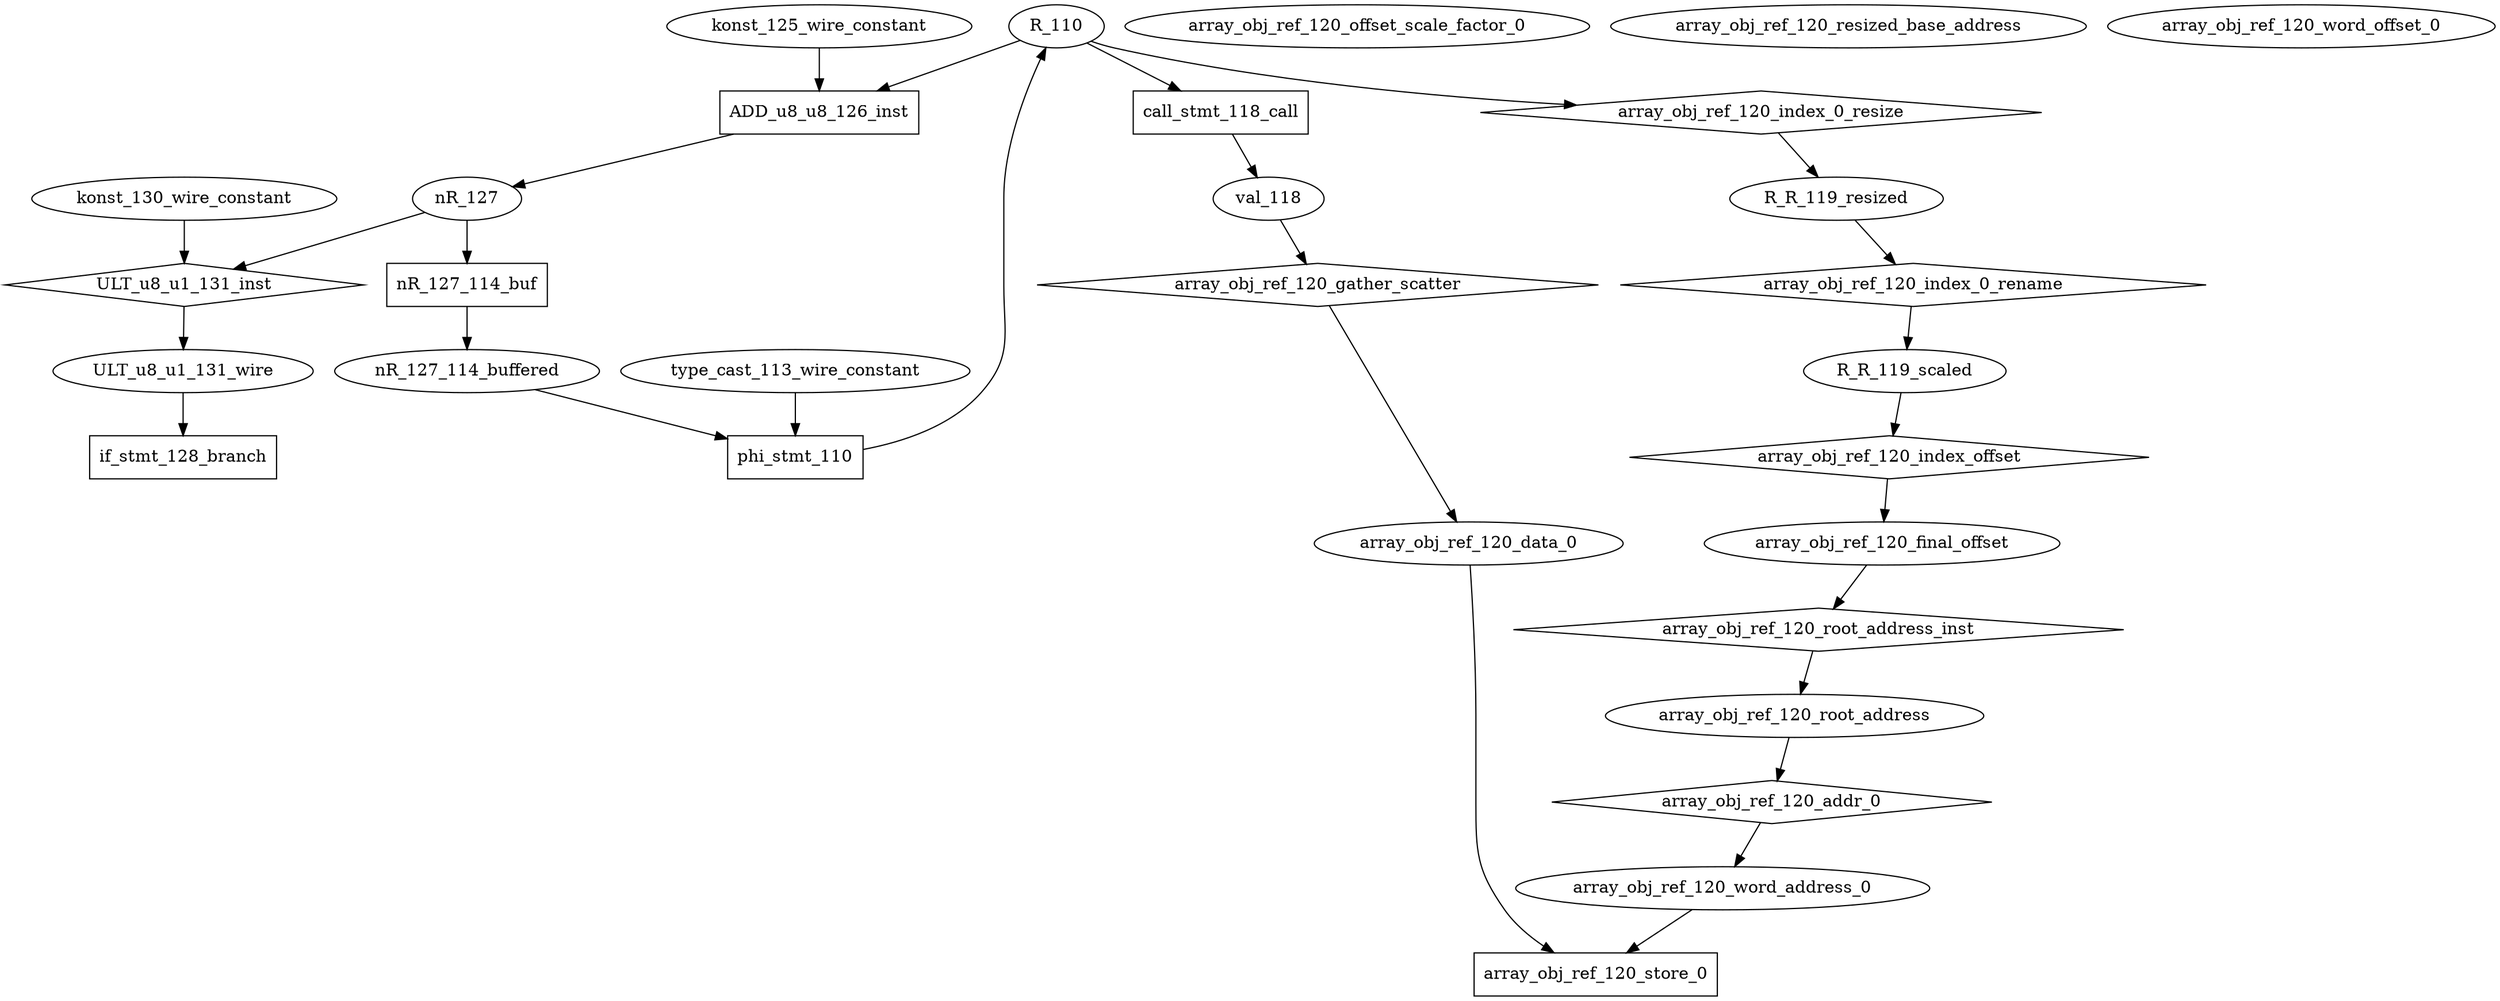 digraph data_path {
  R_110 [shape=ellipse];
  R_R_119_resized [shape=ellipse];
  R_R_119_scaled [shape=ellipse];
  ULT_u8_u1_131_wire [shape=ellipse];
  array_obj_ref_120_data_0 [shape=ellipse];
  array_obj_ref_120_final_offset [shape=ellipse];
  array_obj_ref_120_offset_scale_factor_0 [shape=ellipse];
  array_obj_ref_120_resized_base_address [shape=ellipse];
  array_obj_ref_120_root_address [shape=ellipse];
  array_obj_ref_120_word_address_0 [shape=ellipse];
  array_obj_ref_120_word_offset_0 [shape=ellipse];
  konst_125_wire_constant [shape=ellipse];
  konst_130_wire_constant [shape=ellipse];
  nR_127 [shape=ellipse];
  nR_127_114_buffered [shape=ellipse];
  type_cast_113_wire_constant [shape=ellipse];
  val_118 [shape=ellipse];
  ADD_u8_u8_126_inst [shape=rectangle];
R_110  -> ADD_u8_u8_126_inst;
konst_125_wire_constant  -> ADD_u8_u8_126_inst;
ADD_u8_u8_126_inst -> nR_127;
  ULT_u8_u1_131_inst [shape=diamond];
nR_127  -> ULT_u8_u1_131_inst;
konst_130_wire_constant  -> ULT_u8_u1_131_inst;
ULT_u8_u1_131_inst -> ULT_u8_u1_131_wire;
  array_obj_ref_120_addr_0 [shape=diamond];
array_obj_ref_120_root_address  -> array_obj_ref_120_addr_0;
array_obj_ref_120_addr_0 -> array_obj_ref_120_word_address_0;
  array_obj_ref_120_gather_scatter [shape=diamond];
val_118  -> array_obj_ref_120_gather_scatter;
array_obj_ref_120_gather_scatter -> array_obj_ref_120_data_0;
  array_obj_ref_120_index_0_rename [shape=diamond];
R_R_119_resized  -> array_obj_ref_120_index_0_rename;
array_obj_ref_120_index_0_rename -> R_R_119_scaled;
  array_obj_ref_120_index_0_resize [shape=diamond];
R_110  -> array_obj_ref_120_index_0_resize;
array_obj_ref_120_index_0_resize -> R_R_119_resized;
  array_obj_ref_120_index_offset [shape=diamond];
R_R_119_scaled  -> array_obj_ref_120_index_offset;
array_obj_ref_120_index_offset -> array_obj_ref_120_final_offset;
  array_obj_ref_120_root_address_inst [shape=diamond];
array_obj_ref_120_final_offset  -> array_obj_ref_120_root_address_inst;
array_obj_ref_120_root_address_inst -> array_obj_ref_120_root_address;
  array_obj_ref_120_store_0 [shape=rectangle];
array_obj_ref_120_word_address_0  -> array_obj_ref_120_store_0;
array_obj_ref_120_data_0  -> array_obj_ref_120_store_0;
  call_stmt_118_call [shape=rectangle];
R_110  -> call_stmt_118_call;
call_stmt_118_call -> val_118;
  if_stmt_128_branch [shape=rectangle];
ULT_u8_u1_131_wire  -> if_stmt_128_branch;
  nR_127_114_buf [shape=rectangle];
nR_127  -> nR_127_114_buf;
nR_127_114_buf -> nR_127_114_buffered;
  phi_stmt_110 [shape=rectangle];
type_cast_113_wire_constant  -> phi_stmt_110;
nR_127_114_buffered  -> phi_stmt_110;
phi_stmt_110 -> R_110;
}
